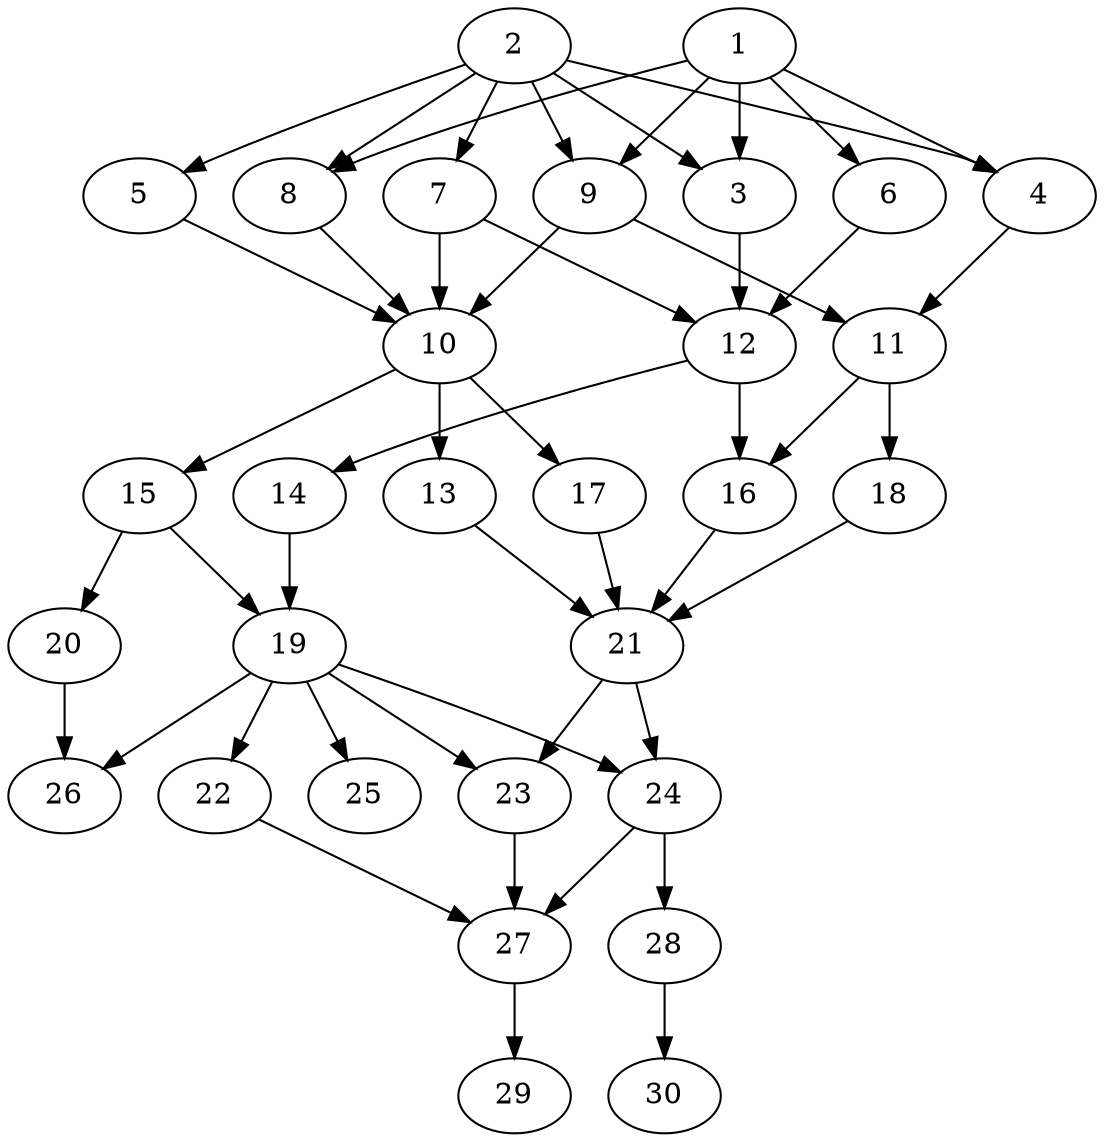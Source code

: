 // DAG automatically generated by daggen at Thu Oct  3 14:04:17 2019
// ./daggen --dot -n 30 --ccr 0.4 --fat 0.5 --regular 0.5 --density 0.6 --mindata 5242880 --maxdata 52428800 
digraph G {
  1 [size="38750720", alpha="0.14", expect_size="15500288"] 
  1 -> 3 [size ="15500288"]
  1 -> 4 [size ="15500288"]
  1 -> 6 [size ="15500288"]
  1 -> 8 [size ="15500288"]
  1 -> 9 [size ="15500288"]
  2 [size="84070400", alpha="0.19", expect_size="33628160"] 
  2 -> 3 [size ="33628160"]
  2 -> 4 [size ="33628160"]
  2 -> 5 [size ="33628160"]
  2 -> 7 [size ="33628160"]
  2 -> 8 [size ="33628160"]
  2 -> 9 [size ="33628160"]
  3 [size="50813440", alpha="0.12", expect_size="20325376"] 
  3 -> 12 [size ="20325376"]
  4 [size="27906560", alpha="0.06", expect_size="11162624"] 
  4 -> 11 [size ="11162624"]
  5 [size="118131200", alpha="0.11", expect_size="47252480"] 
  5 -> 10 [size ="47252480"]
  6 [size="65704960", alpha="0.09", expect_size="26281984"] 
  6 -> 12 [size ="26281984"]
  7 [size="104693760", alpha="0.10", expect_size="41877504"] 
  7 -> 10 [size ="41877504"]
  7 -> 12 [size ="41877504"]
  8 [size="110950400", alpha="0.12", expect_size="44380160"] 
  8 -> 10 [size ="44380160"]
  9 [size="105950720", alpha="0.07", expect_size="42380288"] 
  9 -> 10 [size ="42380288"]
  9 -> 11 [size ="42380288"]
  10 [size="130867200", alpha="0.08", expect_size="52346880"] 
  10 -> 13 [size ="52346880"]
  10 -> 15 [size ="52346880"]
  10 -> 17 [size ="52346880"]
  11 [size="121802240", alpha="0.12", expect_size="48720896"] 
  11 -> 16 [size ="48720896"]
  11 -> 18 [size ="48720896"]
  12 [size="89297920", alpha="0.05", expect_size="35719168"] 
  12 -> 14 [size ="35719168"]
  12 -> 16 [size ="35719168"]
  13 [size="84608000", alpha="0.06", expect_size="33843200"] 
  13 -> 21 [size ="33843200"]
  14 [size="37841920", alpha="0.14", expect_size="15136768"] 
  14 -> 19 [size ="15136768"]
  15 [size="70612480", alpha="0.16", expect_size="28244992"] 
  15 -> 19 [size ="28244992"]
  15 -> 20 [size ="28244992"]
  16 [size="16299520", alpha="0.06", expect_size="6519808"] 
  16 -> 21 [size ="6519808"]
  17 [size="69793280", alpha="0.05", expect_size="27917312"] 
  17 -> 21 [size ="27917312"]
  18 [size="127490560", alpha="0.10", expect_size="50996224"] 
  18 -> 21 [size ="50996224"]
  19 [size="78796800", alpha="0.18", expect_size="31518720"] 
  19 -> 22 [size ="31518720"]
  19 -> 23 [size ="31518720"]
  19 -> 24 [size ="31518720"]
  19 -> 25 [size ="31518720"]
  19 -> 26 [size ="31518720"]
  20 [size="120220160", alpha="0.18", expect_size="48088064"] 
  20 -> 26 [size ="48088064"]
  21 [size="52352000", alpha="0.02", expect_size="20940800"] 
  21 -> 23 [size ="20940800"]
  21 -> 24 [size ="20940800"]
  22 [size="122357760", alpha="0.18", expect_size="48943104"] 
  22 -> 27 [size ="48943104"]
  23 [size="35578880", alpha="0.20", expect_size="14231552"] 
  23 -> 27 [size ="14231552"]
  24 [size="70415360", alpha="0.05", expect_size="28166144"] 
  24 -> 27 [size ="28166144"]
  24 -> 28 [size ="28166144"]
  25 [size="37509120", alpha="0.07", expect_size="15003648"] 
  26 [size="15278080", alpha="0.19", expect_size="6111232"] 
  27 [size="52226560", alpha="0.06", expect_size="20890624"] 
  27 -> 29 [size ="20890624"]
  28 [size="83476480", alpha="0.10", expect_size="33390592"] 
  28 -> 30 [size ="33390592"]
  29 [size="25666560", alpha="0.09", expect_size="10266624"] 
  30 [size="15211520", alpha="0.09", expect_size="6084608"] 
}
